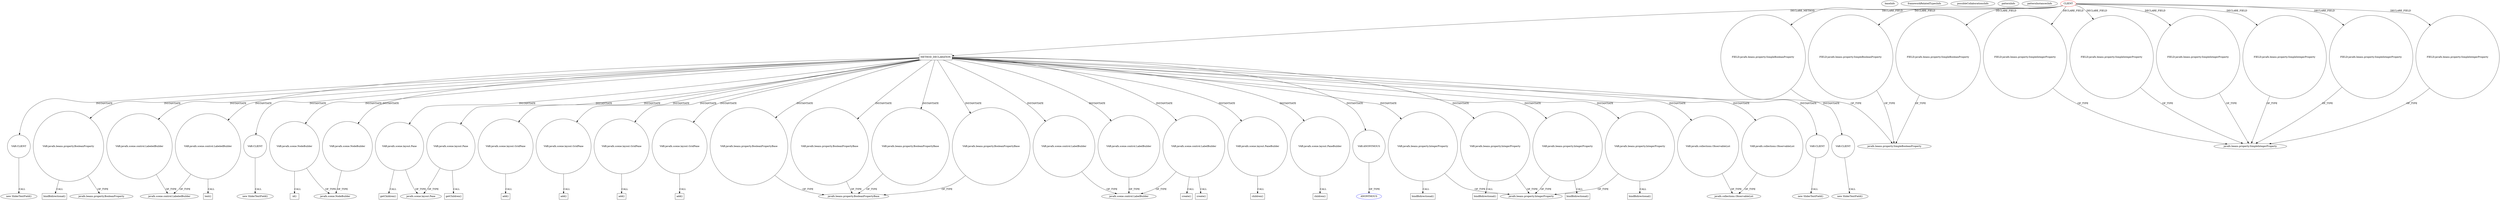 digraph {
baseInfo[graphId=2585,category="pattern",isAnonymous=false,possibleRelation=false]
frameworkRelatedTypesInfo[]
possibleCollaborationsInfo[]
patternInfo[frequency=2.0,patternRootClient=0]
patternInstancesInfo[0="SaiPradeepDandem-javafx2-gradient-builder~/SaiPradeepDandem-javafx2-gradient-builder/javafx2-gradient-builder-master/src/main/java/com/javafx/gradientbuilder/application/RadialSettingsLayout.java~RadialSettingsLayout~1170",1="SaiPradeepDandem-javafx2-gradient-builder~/SaiPradeepDandem-javafx2-gradient-builder/javafx2-gradient-builder-master/src/main/java/com/javafx/gradientbuilder/application/LinearSettingsLayout.java~LinearSettingsLayout~1172"]
155[label="new SliderTextField()",vertexType="CONSTRUCTOR_CALL",isFrameworkType=false]
156[label="VAR:CLIENT",vertexType="VARIABLE_EXPRESION",isFrameworkType=false,shape=circle]
56[label="METHOD_DECLARATION",vertexType="CLIENT_METHOD_DECLARATION",isFrameworkType=false,shape=box]
0[label="CLIENT",vertexType="ROOT_CLIENT_CLASS_DECLARATION",isFrameworkType=false,color=red]
99[label="VAR:javafx.scene.NodeBuilder",vertexType="VARIABLE_EXPRESION",isFrameworkType=false,shape=circle]
292[label="VAR:javafx.scene.NodeBuilder",vertexType="VARIABLE_EXPRESION",isFrameworkType=false,shape=circle]
93[label="VAR:javafx.scene.layout.Pane",vertexType="VARIABLE_EXPRESION",isFrameworkType=false,shape=circle]
322[label="VAR:javafx.scene.layout.Pane",vertexType="VARIABLE_EXPRESION",isFrameworkType=false,shape=circle]
426[label="VAR:javafx.scene.layout.GridPane",vertexType="VARIABLE_EXPRESION",isFrameworkType=false,shape=circle]
206[label="VAR:javafx.scene.layout.GridPane",vertexType="VARIABLE_EXPRESION",isFrameworkType=false,shape=circle]
241[label="VAR:javafx.scene.layout.GridPane",vertexType="VARIABLE_EXPRESION",isFrameworkType=false,shape=circle]
178[label="VAR:javafx.scene.layout.GridPane",vertexType="VARIABLE_EXPRESION",isFrameworkType=false,shape=circle]
158[label="VAR:javafx.beans.property.BooleanPropertyBase",vertexType="VARIABLE_EXPRESION",isFrameworkType=false,shape=circle]
124[label="VAR:javafx.beans.property.BooleanPropertyBase",vertexType="VARIABLE_EXPRESION",isFrameworkType=false,shape=circle]
328[label="VAR:javafx.beans.property.BooleanPropertyBase",vertexType="VARIABLE_EXPRESION",isFrameworkType=false,shape=circle]
224[label="VAR:javafx.beans.property.BooleanPropertyBase",vertexType="VARIABLE_EXPRESION",isFrameworkType=false,shape=circle]
12[label="FIELD:javafx.beans.property.SimpleBooleanProperty",vertexType="FIELD_DECLARATION",isFrameworkType=false,shape=circle]
14[label="FIELD:javafx.beans.property.SimpleBooleanProperty",vertexType="FIELD_DECLARATION",isFrameworkType=false,shape=circle]
10[label="FIELD:javafx.beans.property.SimpleBooleanProperty",vertexType="FIELD_DECLARATION",isFrameworkType=false,shape=circle]
96[label="VAR:javafx.scene.control.LabelBuilder",vertexType="VARIABLE_EXPRESION",isFrameworkType=false,shape=circle]
57[label="VAR:javafx.scene.control.LabelBuilder",vertexType="VARIABLE_EXPRESION",isFrameworkType=false,shape=circle]
66[label="VAR:javafx.scene.control.LabelBuilder",vertexType="VARIABLE_EXPRESION",isFrameworkType=false,shape=circle]
427[label="add()",vertexType="INSIDE_CALL",isFrameworkType=false,shape=box]
179[label="add()",vertexType="INSIDE_CALL",isFrameworkType=false,shape=box]
242[label="add()",vertexType="INSIDE_CALL",isFrameworkType=false,shape=box]
207[label="add()",vertexType="INSIDE_CALL",isFrameworkType=false,shape=box]
351[label="VAR:javafx.scene.layout.PaneBuilder",vertexType="VARIABLE_EXPRESION",isFrameworkType=false,shape=circle]
352[label="children()",vertexType="INSIDE_CALL",isFrameworkType=false,shape=box]
432[label="VAR:javafx.scene.layout.PaneBuilder",vertexType="VARIABLE_EXPRESION",isFrameworkType=false,shape=circle]
433[label="children()",vertexType="INSIDE_CALL",isFrameworkType=false,shape=box]
319[label="VAR:ANONYMOUS",vertexType="VARIABLE_EXPRESION",isFrameworkType=false,shape=circle]
62[label="javafx.scene.NodeBuilder",vertexType="FRAMEWORK_CLASS_TYPE",isFrameworkType=false]
95[label="javafx.scene.layout.Pane",vertexType="FRAMEWORK_CLASS_TYPE",isFrameworkType=false]
293[label="id()",vertexType="INSIDE_CALL",isFrameworkType=false,shape=box]
253[label="VAR:javafx.beans.property.IntegerProperty",vertexType="VARIABLE_EXPRESION",isFrameworkType=false,shape=circle]
134[label="javafx.beans.property.IntegerProperty",vertexType="FRAMEWORK_CLASS_TYPE",isFrameworkType=false]
254[label="bindBidirectional()",vertexType="INSIDE_CALL",isFrameworkType=false,shape=box]
166[label="VAR:javafx.beans.property.IntegerProperty",vertexType="VARIABLE_EXPRESION",isFrameworkType=false,shape=circle]
167[label="bindBidirectional()",vertexType="INSIDE_CALL",isFrameworkType=false,shape=box]
232[label="VAR:javafx.beans.property.IntegerProperty",vertexType="VARIABLE_EXPRESION",isFrameworkType=false,shape=circle]
233[label="bindBidirectional()",vertexType="INSIDE_CALL",isFrameworkType=false,shape=box]
132[label="VAR:javafx.beans.property.IntegerProperty",vertexType="VARIABLE_EXPRESION",isFrameworkType=false,shape=circle]
133[label="bindBidirectional()",vertexType="INSIDE_CALL",isFrameworkType=false,shape=box]
90[label="VAR:javafx.collections.ObservableList",vertexType="VARIABLE_EXPRESION",isFrameworkType=false,shape=circle]
107[label="VAR:javafx.collections.ObservableList",vertexType="VARIABLE_EXPRESION",isFrameworkType=false,shape=circle]
4[label="FIELD:javafx.beans.property.SimpleIntegerProperty",vertexType="FIELD_DECLARATION",isFrameworkType=false,shape=circle]
2[label="FIELD:javafx.beans.property.SimpleIntegerProperty",vertexType="FIELD_DECLARATION",isFrameworkType=false,shape=circle]
6[label="FIELD:javafx.beans.property.SimpleIntegerProperty",vertexType="FIELD_DECLARATION",isFrameworkType=false,shape=circle]
18[label="FIELD:javafx.beans.property.SimpleIntegerProperty",vertexType="FIELD_DECLARATION",isFrameworkType=false,shape=circle]
20[label="FIELD:javafx.beans.property.SimpleIntegerProperty",vertexType="FIELD_DECLARATION",isFrameworkType=false,shape=circle]
8[label="FIELD:javafx.beans.property.SimpleIntegerProperty",vertexType="FIELD_DECLARATION",isFrameworkType=false,shape=circle]
126[label="javafx.beans.property.BooleanPropertyBase",vertexType="FRAMEWORK_CLASS_TYPE",isFrameworkType=false]
11[label="javafx.beans.property.SimpleBooleanProperty",vertexType="FRAMEWORK_CLASS_TYPE",isFrameworkType=false]
320[label="ANONYMOUS",vertexType="REFERENCE_ANONYMOUS_DECLARATION",isFrameworkType=false,color=blue]
59[label="javafx.scene.control.LabelBuilder",vertexType="FRAMEWORK_CLASS_TYPE",isFrameworkType=false]
222[label="VAR:CLIENT",vertexType="VARIABLE_EXPRESION",isFrameworkType=false,shape=circle]
245[label="VAR:CLIENT",vertexType="VARIABLE_EXPRESION",isFrameworkType=false,shape=circle]
121[label="VAR:CLIENT",vertexType="VARIABLE_EXPRESION",isFrameworkType=false,shape=circle]
92[label="javafx.collections.ObservableList",vertexType="FRAMEWORK_INTERFACE_TYPE",isFrameworkType=false]
3[label="javafx.beans.property.SimpleIntegerProperty",vertexType="FRAMEWORK_CLASS_TYPE",isFrameworkType=false]
244[label="new SliderTextField()",vertexType="CONSTRUCTOR_CALL",isFrameworkType=false]
120[label="new SliderTextField()",vertexType="CONSTRUCTOR_CALL",isFrameworkType=false]
221[label="new SliderTextField()",vertexType="CONSTRUCTOR_CALL",isFrameworkType=false]
106[label="create()",vertexType="INSIDE_CALL",isFrameworkType=false,shape=box]
184[label="VAR:javafx.beans.property.BooleanProperty",vertexType="VARIABLE_EXPRESION",isFrameworkType=false,shape=circle]
185[label="bindBidirectional()",vertexType="INSIDE_CALL",isFrameworkType=false,shape=box]
117[label="javafx.beans.property.BooleanProperty",vertexType="FRAMEWORK_CLASS_TYPE",isFrameworkType=false]
67[label="create()",vertexType="INSIDE_CALL",isFrameworkType=false,shape=box]
323[label="getChildren()",vertexType="INSIDE_CALL",isFrameworkType=false,shape=box]
94[label="getChildren()",vertexType="INSIDE_CALL",isFrameworkType=false,shape=box]
289[label="VAR:javafx.scene.control.LabeledBuilder",vertexType="VARIABLE_EXPRESION",isFrameworkType=false,shape=circle]
65[label="javafx.scene.control.LabeledBuilder",vertexType="FRAMEWORK_CLASS_TYPE",isFrameworkType=false]
290[label="text()",vertexType="INSIDE_CALL",isFrameworkType=false,shape=box]
274[label="VAR:javafx.scene.control.LabeledBuilder",vertexType="VARIABLE_EXPRESION",isFrameworkType=false,shape=circle]
56->121[label="INSTANTIATE"]
232->233[label="CALL"]
56->166[label="INSTANTIATE"]
0->6[label="DECLARE_FIELD"]
0->56[label="DECLARE_METHOD"]
20->3[label="OF_TYPE"]
292->293[label="CALL"]
0->14[label="DECLARE_FIELD"]
245->244[label="CALL"]
184->117[label="OF_TYPE"]
274->65[label="OF_TYPE"]
56->107[label="INSTANTIATE"]
56->178[label="INSTANTIATE"]
0->10[label="DECLARE_FIELD"]
8->3[label="OF_TYPE"]
56->132[label="INSTANTIATE"]
56->224[label="INSTANTIATE"]
232->134[label="OF_TYPE"]
56->432[label="INSTANTIATE"]
93->95[label="OF_TYPE"]
0->2[label="DECLARE_FIELD"]
66->59[label="OF_TYPE"]
56->253[label="INSTANTIATE"]
56->93[label="INSTANTIATE"]
432->433[label="CALL"]
178->179[label="CALL"]
56->90[label="INSTANTIATE"]
351->352[label="CALL"]
56->319[label="INSTANTIATE"]
56->328[label="INSTANTIATE"]
6->3[label="OF_TYPE"]
56->289[label="INSTANTIATE"]
322->95[label="OF_TYPE"]
56->426[label="INSTANTIATE"]
56->274[label="INSTANTIATE"]
222->221[label="CALL"]
56->99[label="INSTANTIATE"]
166->167[label="CALL"]
90->92[label="OF_TYPE"]
56->241[label="INSTANTIATE"]
132->134[label="OF_TYPE"]
132->133[label="CALL"]
56->292[label="INSTANTIATE"]
292->62[label="OF_TYPE"]
206->207[label="CALL"]
241->242[label="CALL"]
0->20[label="DECLARE_FIELD"]
4->3[label="OF_TYPE"]
289->65[label="OF_TYPE"]
56->206[label="INSTANTIATE"]
56->245[label="INSTANTIATE"]
99->62[label="OF_TYPE"]
253->134[label="OF_TYPE"]
10->11[label="OF_TYPE"]
184->185[label="CALL"]
322->323[label="CALL"]
158->126[label="OF_TYPE"]
107->92[label="OF_TYPE"]
56->124[label="INSTANTIATE"]
426->427[label="CALL"]
0->8[label="DECLARE_FIELD"]
93->94[label="CALL"]
56->158[label="INSTANTIATE"]
124->126[label="OF_TYPE"]
0->12[label="DECLARE_FIELD"]
56->222[label="INSTANTIATE"]
2->3[label="OF_TYPE"]
56->232[label="INSTANTIATE"]
56->156[label="INSTANTIATE"]
56->351[label="INSTANTIATE"]
156->155[label="CALL"]
56->322[label="INSTANTIATE"]
56->57[label="INSTANTIATE"]
319->320[label="OF_TYPE"]
289->290[label="CALL"]
56->66[label="INSTANTIATE"]
253->254[label="CALL"]
328->126[label="OF_TYPE"]
0->18[label="DECLARE_FIELD"]
14->11[label="OF_TYPE"]
56->184[label="INSTANTIATE"]
121->120[label="CALL"]
96->59[label="OF_TYPE"]
12->11[label="OF_TYPE"]
66->67[label="CALL"]
0->4[label="DECLARE_FIELD"]
66->106[label="CALL"]
56->96[label="INSTANTIATE"]
166->134[label="OF_TYPE"]
57->59[label="OF_TYPE"]
224->126[label="OF_TYPE"]
18->3[label="OF_TYPE"]
}
